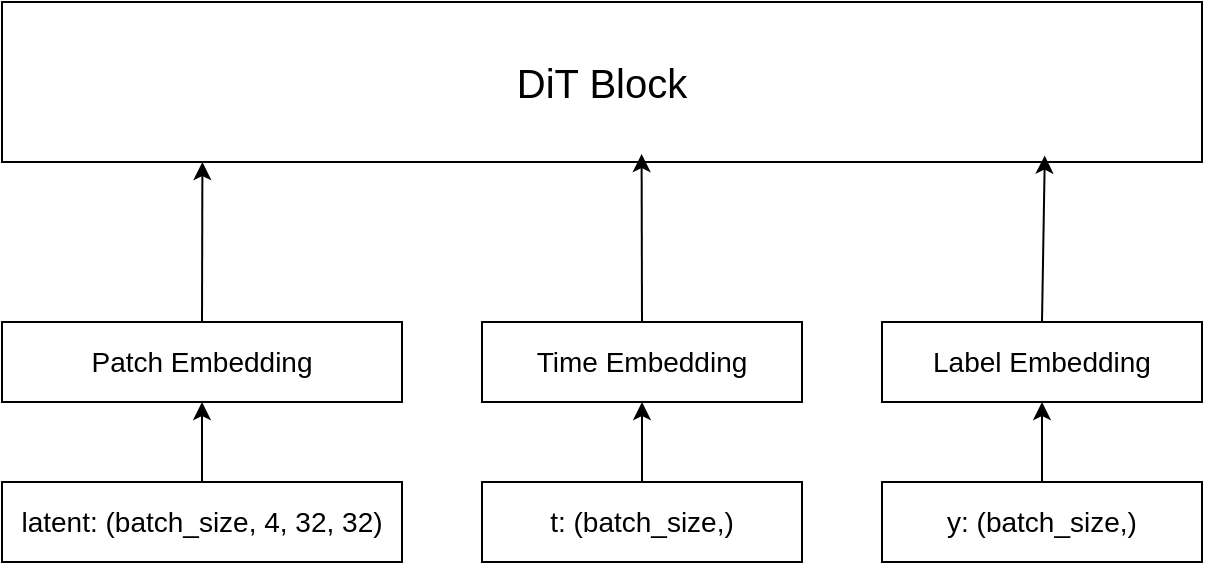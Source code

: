 <mxfile>
    <diagram id="Dwlt9kKhMMsOU5grT7EB" name="第 1 页">
        <mxGraphModel dx="1242" dy="593" grid="1" gridSize="10" guides="1" tooltips="1" connect="1" arrows="1" fold="1" page="0" pageScale="1" pageWidth="827" pageHeight="1169" math="0" shadow="0">
            <root>
                <mxCell id="0"/>
                <mxCell id="1" parent="0"/>
                <mxCell id="6" style="edgeStyle=none;html=1;exitX=0.5;exitY=0;exitDx=0;exitDy=0;entryX=0.5;entryY=1;entryDx=0;entryDy=0;" edge="1" parent="1" source="2" target="5">
                    <mxGeometry relative="1" as="geometry"/>
                </mxCell>
                <mxCell id="2" value="latent: (batch_size, 4, 32, 32)" style="rounded=0;whiteSpace=wrap;html=1;fontSize=14;" vertex="1" parent="1">
                    <mxGeometry x="80" y="280" width="200" height="40" as="geometry"/>
                </mxCell>
                <mxCell id="9" style="edgeStyle=none;html=1;exitX=0.5;exitY=0;exitDx=0;exitDy=0;entryX=0.5;entryY=1;entryDx=0;entryDy=0;" edge="1" parent="1" source="3" target="7">
                    <mxGeometry relative="1" as="geometry"/>
                </mxCell>
                <mxCell id="3" value="t: (batch_size,)" style="rounded=0;whiteSpace=wrap;html=1;fontSize=14;" vertex="1" parent="1">
                    <mxGeometry x="320" y="280" width="160" height="40" as="geometry"/>
                </mxCell>
                <mxCell id="10" style="edgeStyle=none;html=1;exitX=0.5;exitY=0;exitDx=0;exitDy=0;" edge="1" parent="1" source="4" target="8">
                    <mxGeometry relative="1" as="geometry"/>
                </mxCell>
                <mxCell id="4" value="y: (batch_size,)" style="rounded=0;whiteSpace=wrap;html=1;fontSize=14;" vertex="1" parent="1">
                    <mxGeometry x="520" y="280" width="160" height="40" as="geometry"/>
                </mxCell>
                <mxCell id="12" value="" style="edgeStyle=none;exitX=0.5;exitY=0;exitDx=0;exitDy=0;html=1;strokeColor=default;entryX=0.167;entryY=1;entryDx=0;entryDy=0;entryPerimeter=0;" edge="1" parent="1" source="5" target="11">
                    <mxGeometry relative="1" as="geometry">
                        <mxPoint x="180" y="130" as="targetPoint"/>
                    </mxGeometry>
                </mxCell>
                <mxCell id="5" value="&lt;font style=&quot;font-size: 14px;&quot;&gt;Patch Embedding&lt;/font&gt;" style="rounded=0;whiteSpace=wrap;html=1;" vertex="1" parent="1">
                    <mxGeometry x="80" y="200" width="200" height="40" as="geometry"/>
                </mxCell>
                <mxCell id="7" value="&lt;font style=&quot;font-size: 14px;&quot;&gt;Time Embedding&lt;/font&gt;" style="rounded=0;whiteSpace=wrap;html=1;" vertex="1" parent="1">
                    <mxGeometry x="320" y="200" width="160" height="40" as="geometry"/>
                </mxCell>
                <mxCell id="8" value="&lt;span style=&quot;font-size: 14px;&quot;&gt;Label Embedding&lt;/span&gt;" style="rounded=0;whiteSpace=wrap;html=1;" vertex="1" parent="1">
                    <mxGeometry x="520" y="200" width="160" height="40" as="geometry"/>
                </mxCell>
                <mxCell id="11" value="&lt;font style=&quot;font-size: 20px;&quot;&gt;DiT Block&lt;/font&gt;" style="rounded=0;whiteSpace=wrap;html=1;" vertex="1" parent="1">
                    <mxGeometry x="80" y="40" width="600" height="80" as="geometry"/>
                </mxCell>
                <mxCell id="13" style="edgeStyle=none;html=1;exitX=0.5;exitY=0;exitDx=0;exitDy=0;entryX=0.533;entryY=0.95;entryDx=0;entryDy=0;entryPerimeter=0;" edge="1" parent="1" source="7" target="11">
                    <mxGeometry relative="1" as="geometry"/>
                </mxCell>
                <mxCell id="14" style="edgeStyle=none;html=1;exitX=0.5;exitY=0;exitDx=0;exitDy=0;entryX=0.869;entryY=0.96;entryDx=0;entryDy=0;entryPerimeter=0;" edge="1" parent="1" source="8" target="11">
                    <mxGeometry relative="1" as="geometry"/>
                </mxCell>
            </root>
        </mxGraphModel>
    </diagram>
</mxfile>